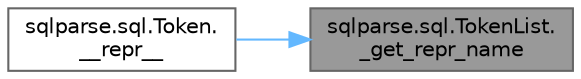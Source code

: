 digraph "sqlparse.sql.TokenList._get_repr_name"
{
 // LATEX_PDF_SIZE
  bgcolor="transparent";
  edge [fontname=Helvetica,fontsize=10,labelfontname=Helvetica,labelfontsize=10];
  node [fontname=Helvetica,fontsize=10,shape=box,height=0.2,width=0.4];
  rankdir="RL";
  Node1 [id="Node000001",label="sqlparse.sql.TokenList.\l_get_repr_name",height=0.2,width=0.4,color="gray40", fillcolor="grey60", style="filled", fontcolor="black",tooltip=" "];
  Node1 -> Node2 [id="edge1_Node000001_Node000002",dir="back",color="steelblue1",style="solid",tooltip=" "];
  Node2 [id="Node000002",label="sqlparse.sql.Token.\l__repr__",height=0.2,width=0.4,color="grey40", fillcolor="white", style="filled",URL="$classsqlparse_1_1sql_1_1_token.html#aa4473650aade69408afca25ee085a207",tooltip=" "];
}
